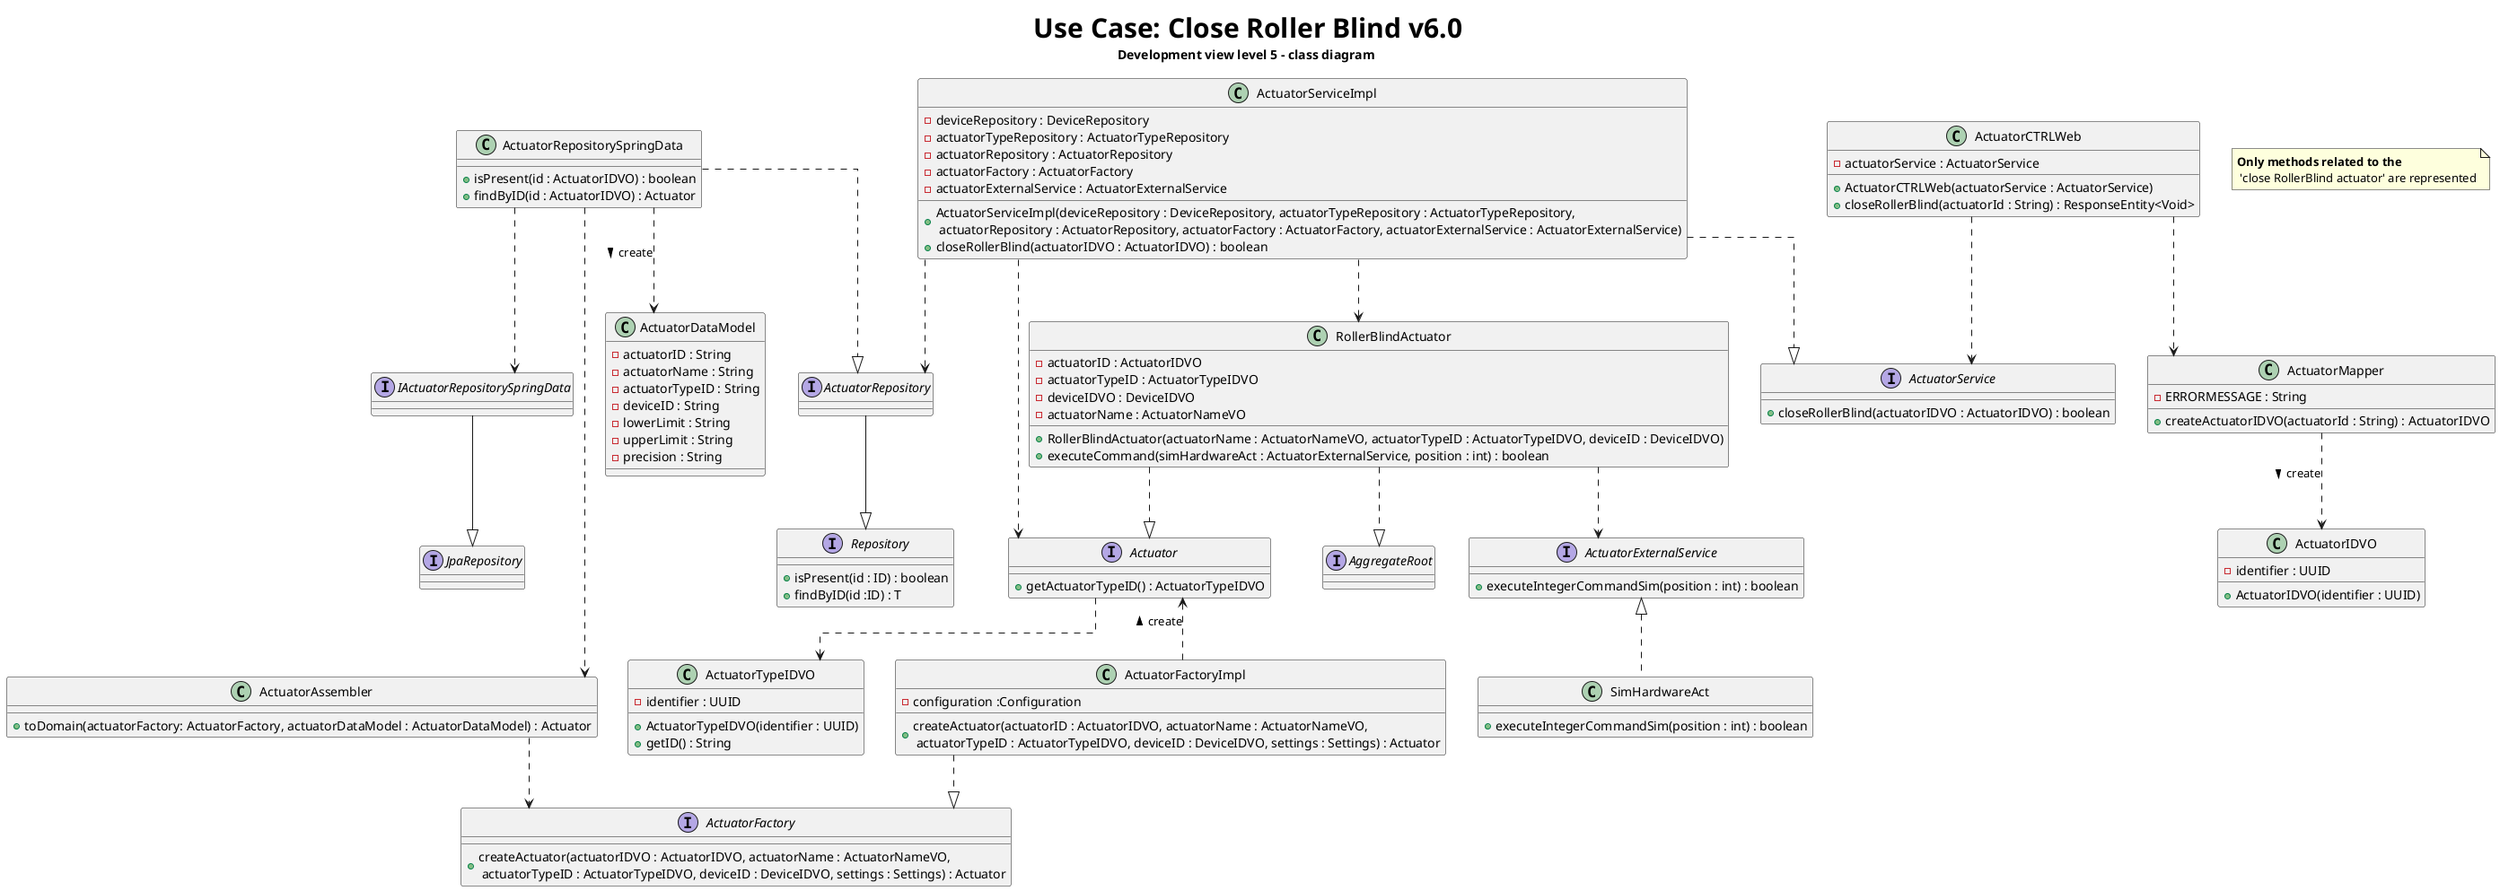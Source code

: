 @startuml
title <size: 30> Use Case: Close Roller Blind v6.0\n Development view level 5 - class diagram

note "<b>Only methods related to the \n 'close RollerBlind actuator' are represented" as N1
 skinparam linetype ortho

class ActuatorCTRLWeb{
    -actuatorService : ActuatorService
    +ActuatorCTRLWeb(actuatorService : ActuatorService)
    +closeRollerBlind(actuatorId : String) : ResponseEntity<Void>
}

class ActuatorMapper{
    -ERRORMESSAGE : String
    +createActuatorIDVO(actuatorId : String) : ActuatorIDVO
}

interface Repository{
    +isPresent(id : ID) : boolean
    +findByID(id :ID) : T
}

class ActuatorRepositorySpringData{
    +isPresent(id : ActuatorIDVO) : boolean
    +findByID(id : ActuatorIDVO) : Actuator
}

class ActuatorAssembler{
    +toDomain(actuatorFactory: ActuatorFactory, actuatorDataModel : ActuatorDataModel) : Actuator
}

interface ActuatorFactory{
    +createActuator(actuatorIDVO : ActuatorIDVO, actuatorName : ActuatorNameVO, \n actuatorTypeID : ActuatorTypeIDVO, deviceID : DeviceIDVO, settings : Settings) : Actuator
}

interface Actuator{
    +getActuatorTypeID() : ActuatorTypeIDVO
}

class ActuatorIDVO{
    -identifier : UUID
    +ActuatorIDVO(identifier : UUID)
}

class ActuatorTypeIDVO{
    -identifier : UUID
    +ActuatorTypeIDVO(identifier : UUID)
    +getID() : String
}

class RollerBlindActuator{
    -actuatorID : ActuatorIDVO
    -actuatorTypeID : ActuatorTypeIDVO
    -deviceIDVO : DeviceIDVO
    -actuatorName : ActuatorNameVO
    +RollerBlindActuator(actuatorName : ActuatorNameVO, actuatorTypeID : ActuatorTypeIDVO, deviceID : DeviceIDVO)
    +executeCommand(simHardwareAct : ActuatorExternalService, position : int) : boolean
}

interface ActuatorExternalService{
    +executeIntegerCommandSim(position : int) : boolean
}

interface ActuatorService{
    +closeRollerBlind(actuatorIDVO : ActuatorIDVO) : boolean
}

class ActuatorServiceImpl{
    -deviceRepository : DeviceRepository
    -actuatorTypeRepository : ActuatorTypeRepository
    -actuatorRepository : ActuatorRepository
    -actuatorFactory : ActuatorFactory
    -actuatorExternalService : ActuatorExternalService
    +ActuatorServiceImpl(deviceRepository : DeviceRepository, actuatorTypeRepository : ActuatorTypeRepository,\n actuatorRepository : ActuatorRepository, actuatorFactory : ActuatorFactory, actuatorExternalService : ActuatorExternalService)
    +closeRollerBlind(actuatorIDVO : ActuatorIDVO) : boolean
}

interface ActuatorRepository{}

class ActuatorDataModel{
    -actuatorID : String
    -actuatorName : String
    -actuatorTypeID : String
    -deviceID : String
    -lowerLimit : String
    -upperLimit : String
    -precision : String
}

class ActuatorFactoryImpl{
    -configuration :Configuration
    +createActuator(actuatorID : ActuatorIDVO, actuatorName : ActuatorNameVO, \n actuatorTypeID : ActuatorTypeIDVO, deviceID : DeviceIDVO, settings : Settings) : Actuator
}

class SimHardwareAct{
    +executeIntegerCommandSim(position : int) : boolean
}

interface AggregateRoot{}

interface IActuatorRepositorySpringData{}

interface JpaRepository{}


ActuatorCTRLWeb ..> ActuatorService
ActuatorCTRLWeb ..> ActuatorMapper
ActuatorMapper ..> ActuatorIDVO : create >
ActuatorServiceImpl ..|> ActuatorService
ActuatorServiceImpl ..> ActuatorRepository
ActuatorRepository --|> Repository
ActuatorRepositorySpringData ..|> ActuatorRepository
ActuatorServiceImpl ..> Actuator
ActuatorServiceImpl ..> RollerBlindActuator
ActuatorRepositorySpringData ..> ActuatorDataModel : create >
ActuatorRepositorySpringData ..> ActuatorAssembler
ActuatorAssembler ..> ActuatorFactory
Actuator ..> ActuatorTypeIDVO
RollerBlindActuator ..> ActuatorExternalService
ActuatorFactoryImpl ..|> ActuatorFactory
ActuatorFactoryImpl ..up> Actuator : create >
SimHardwareAct ..up|> ActuatorExternalService
RollerBlindActuator ..|> Actuator
RollerBlindActuator ..|> AggregateRoot
ActuatorRepositorySpringData ..> IActuatorRepositorySpringData
IActuatorRepositorySpringData --|> JpaRepository
@enduml